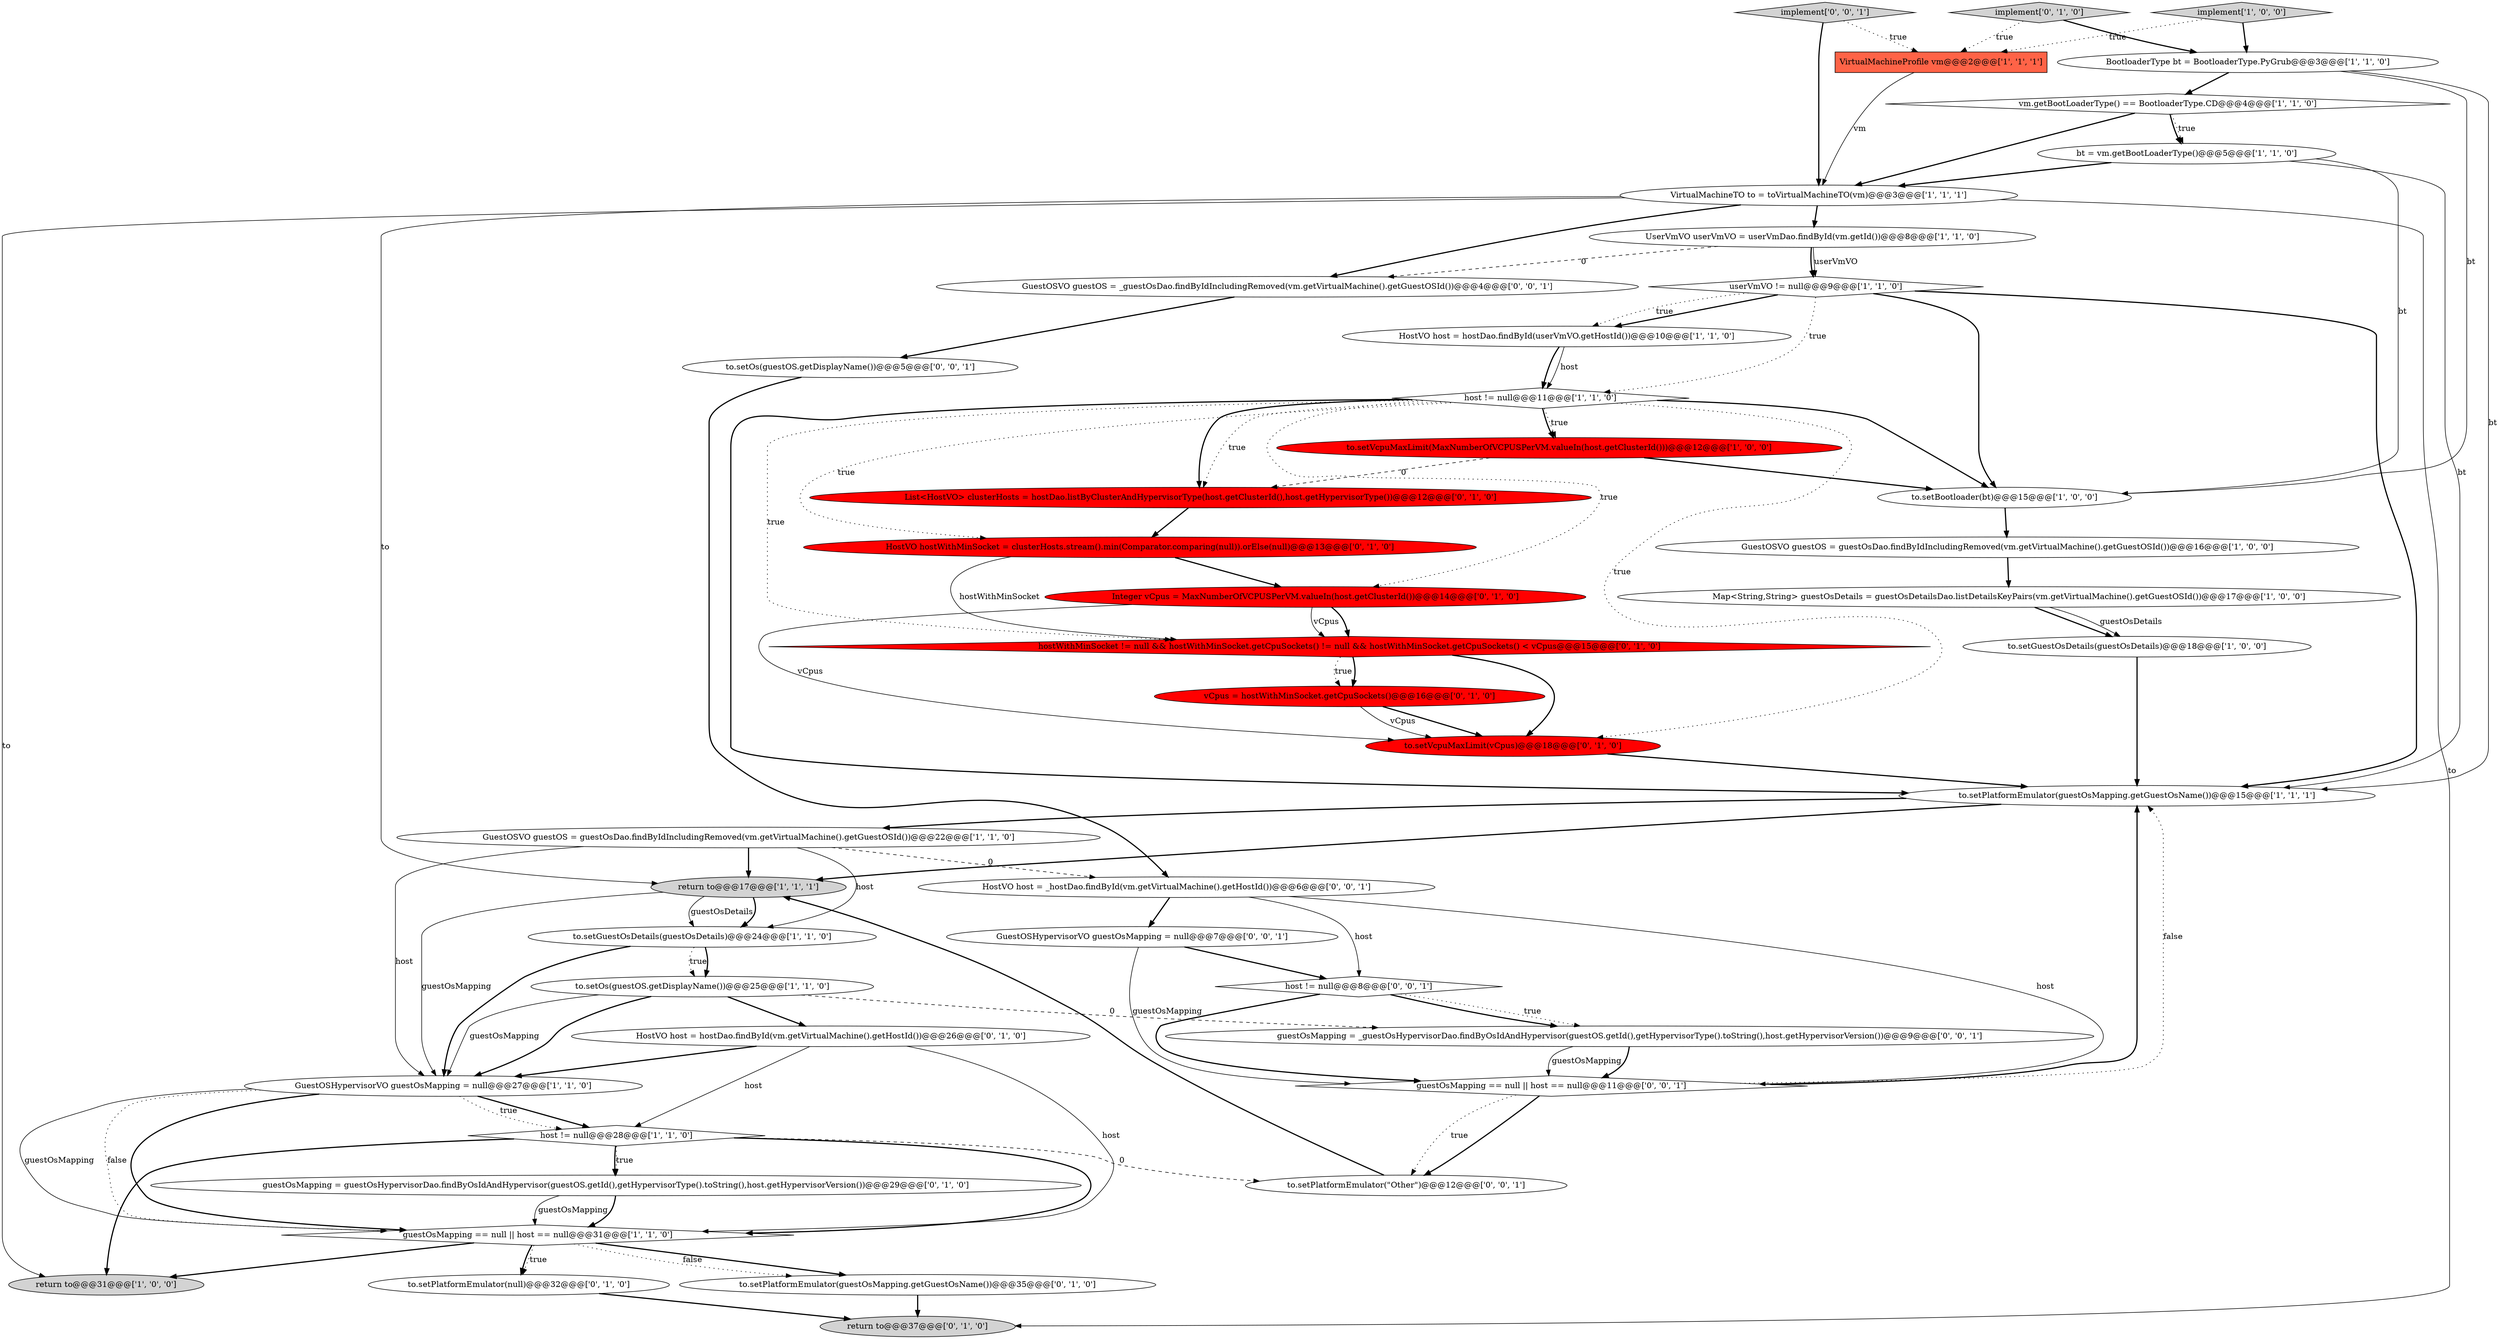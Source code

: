 digraph {
22 [style = filled, label = "to.setPlatformEmulator(guestOsMapping.getGuestOsName())@@@15@@@['1', '1', '1']", fillcolor = white, shape = ellipse image = "AAA0AAABBB1BBB"];
26 [style = filled, label = "guestOsMapping = guestOsHypervisorDao.findByOsIdAndHypervisor(guestOS.getId(),getHypervisorType().toString(),host.getHypervisorVersion())@@@29@@@['0', '1', '0']", fillcolor = white, shape = ellipse image = "AAA0AAABBB2BBB"];
15 [style = filled, label = "BootloaderType bt = BootloaderType.PyGrub@@@3@@@['1', '1', '0']", fillcolor = white, shape = ellipse image = "AAA0AAABBB1BBB"];
5 [style = filled, label = "guestOsMapping == null || host == null@@@31@@@['1', '1', '0']", fillcolor = white, shape = diamond image = "AAA0AAABBB1BBB"];
19 [style = filled, label = "to.setGuestOsDetails(guestOsDetails)@@@24@@@['1', '1', '0']", fillcolor = white, shape = ellipse image = "AAA0AAABBB1BBB"];
34 [style = filled, label = "to.setPlatformEmulator(guestOsMapping.getGuestOsName())@@@35@@@['0', '1', '0']", fillcolor = white, shape = ellipse image = "AAA0AAABBB2BBB"];
35 [style = filled, label = "return to@@@37@@@['0', '1', '0']", fillcolor = lightgray, shape = ellipse image = "AAA0AAABBB2BBB"];
12 [style = filled, label = "return to@@@17@@@['1', '1', '1']", fillcolor = lightgray, shape = ellipse image = "AAA0AAABBB1BBB"];
27 [style = filled, label = "hostWithMinSocket != null && hostWithMinSocket.getCpuSockets() != null && hostWithMinSocket.getCpuSockets() < vCpus@@@15@@@['0', '1', '0']", fillcolor = red, shape = diamond image = "AAA1AAABBB2BBB"];
32 [style = filled, label = "HostVO hostWithMinSocket = clusterHosts.stream().min(Comparator.comparing(null)).orElse(null)@@@13@@@['0', '1', '0']", fillcolor = red, shape = ellipse image = "AAA1AAABBB2BBB"];
8 [style = filled, label = "bt = vm.getBootLoaderType()@@@5@@@['1', '1', '0']", fillcolor = white, shape = ellipse image = "AAA0AAABBB1BBB"];
18 [style = filled, label = "GuestOSVO guestOS = guestOsDao.findByIdIncludingRemoved(vm.getVirtualMachine().getGuestOSId())@@@22@@@['1', '1', '0']", fillcolor = white, shape = ellipse image = "AAA0AAABBB1BBB"];
31 [style = filled, label = "HostVO host = hostDao.findById(vm.getVirtualMachine().getHostId())@@@26@@@['0', '1', '0']", fillcolor = white, shape = ellipse image = "AAA0AAABBB2BBB"];
25 [style = filled, label = "vCpus = hostWithMinSocket.getCpuSockets()@@@16@@@['0', '1', '0']", fillcolor = red, shape = ellipse image = "AAA1AAABBB2BBB"];
41 [style = filled, label = "guestOsMapping = _guestOsHypervisorDao.findByOsIdAndHypervisor(guestOS.getId(),getHypervisorType().toString(),host.getHypervisorVersion())@@@9@@@['0', '0', '1']", fillcolor = white, shape = ellipse image = "AAA0AAABBB3BBB"];
40 [style = filled, label = "GuestOSVO guestOS = _guestOsDao.findByIdIncludingRemoved(vm.getVirtualMachine().getGuestOSId())@@@4@@@['0', '0', '1']", fillcolor = white, shape = ellipse image = "AAA0AAABBB3BBB"];
7 [style = filled, label = "VirtualMachineTO to = toVirtualMachineTO(vm)@@@3@@@['1', '1', '1']", fillcolor = white, shape = ellipse image = "AAA0AAABBB1BBB"];
14 [style = filled, label = "to.setGuestOsDetails(guestOsDetails)@@@18@@@['1', '0', '0']", fillcolor = white, shape = ellipse image = "AAA0AAABBB1BBB"];
33 [style = filled, label = "to.setPlatformEmulator(null)@@@32@@@['0', '1', '0']", fillcolor = white, shape = ellipse image = "AAA0AAABBB2BBB"];
23 [style = filled, label = "host != null@@@11@@@['1', '1', '0']", fillcolor = white, shape = diamond image = "AAA0AAABBB1BBB"];
11 [style = filled, label = "GuestOSVO guestOS = guestOsDao.findByIdIncludingRemoved(vm.getVirtualMachine().getGuestOSId())@@@16@@@['1', '0', '0']", fillcolor = white, shape = ellipse image = "AAA0AAABBB1BBB"];
17 [style = filled, label = "Map<String,String> guestOsDetails = guestOsDetailsDao.listDetailsKeyPairs(vm.getVirtualMachine().getGuestOSId())@@@17@@@['1', '0', '0']", fillcolor = white, shape = ellipse image = "AAA0AAABBB1BBB"];
13 [style = filled, label = "return to@@@31@@@['1', '0', '0']", fillcolor = lightgray, shape = ellipse image = "AAA0AAABBB1BBB"];
28 [style = filled, label = "to.setVcpuMaxLimit(vCpus)@@@18@@@['0', '1', '0']", fillcolor = red, shape = ellipse image = "AAA1AAABBB2BBB"];
29 [style = filled, label = "List<HostVO> clusterHosts = hostDao.listByClusterAndHypervisorType(host.getClusterId(),host.getHypervisorType())@@@12@@@['0', '1', '0']", fillcolor = red, shape = ellipse image = "AAA1AAABBB2BBB"];
36 [style = filled, label = "host != null@@@8@@@['0', '0', '1']", fillcolor = white, shape = diamond image = "AAA0AAABBB3BBB"];
9 [style = filled, label = "implement['1', '0', '0']", fillcolor = lightgray, shape = diamond image = "AAA0AAABBB1BBB"];
16 [style = filled, label = "HostVO host = hostDao.findById(userVmVO.getHostId())@@@10@@@['1', '1', '0']", fillcolor = white, shape = ellipse image = "AAA0AAABBB1BBB"];
20 [style = filled, label = "VirtualMachineProfile vm@@@2@@@['1', '1', '1']", fillcolor = tomato, shape = box image = "AAA0AAABBB1BBB"];
21 [style = filled, label = "GuestOSHypervisorVO guestOsMapping = null@@@27@@@['1', '1', '0']", fillcolor = white, shape = ellipse image = "AAA0AAABBB1BBB"];
42 [style = filled, label = "HostVO host = _hostDao.findById(vm.getVirtualMachine().getHostId())@@@6@@@['0', '0', '1']", fillcolor = white, shape = ellipse image = "AAA0AAABBB3BBB"];
6 [style = filled, label = "vm.getBootLoaderType() == BootloaderType.CD@@@4@@@['1', '1', '0']", fillcolor = white, shape = diamond image = "AAA0AAABBB1BBB"];
1 [style = filled, label = "host != null@@@28@@@['1', '1', '0']", fillcolor = white, shape = diamond image = "AAA0AAABBB1BBB"];
4 [style = filled, label = "to.setVcpuMaxLimit(MaxNumberOfVCPUSPerVM.valueIn(host.getClusterId()))@@@12@@@['1', '0', '0']", fillcolor = red, shape = ellipse image = "AAA1AAABBB1BBB"];
3 [style = filled, label = "userVmVO != null@@@9@@@['1', '1', '0']", fillcolor = white, shape = diamond image = "AAA0AAABBB1BBB"];
38 [style = filled, label = "guestOsMapping == null || host == null@@@11@@@['0', '0', '1']", fillcolor = white, shape = diamond image = "AAA0AAABBB3BBB"];
43 [style = filled, label = "implement['0', '0', '1']", fillcolor = lightgray, shape = diamond image = "AAA0AAABBB3BBB"];
24 [style = filled, label = "implement['0', '1', '0']", fillcolor = lightgray, shape = diamond image = "AAA0AAABBB2BBB"];
2 [style = filled, label = "UserVmVO userVmVO = userVmDao.findById(vm.getId())@@@8@@@['1', '1', '0']", fillcolor = white, shape = ellipse image = "AAA0AAABBB1BBB"];
0 [style = filled, label = "to.setOs(guestOS.getDisplayName())@@@25@@@['1', '1', '0']", fillcolor = white, shape = ellipse image = "AAA0AAABBB1BBB"];
39 [style = filled, label = "to.setOs(guestOS.getDisplayName())@@@5@@@['0', '0', '1']", fillcolor = white, shape = ellipse image = "AAA0AAABBB3BBB"];
44 [style = filled, label = "to.setPlatformEmulator(\"Other\")@@@12@@@['0', '0', '1']", fillcolor = white, shape = ellipse image = "AAA0AAABBB3BBB"];
30 [style = filled, label = "Integer vCpus = MaxNumberOfVCPUSPerVM.valueIn(host.getClusterId())@@@14@@@['0', '1', '0']", fillcolor = red, shape = ellipse image = "AAA1AAABBB2BBB"];
10 [style = filled, label = "to.setBootloader(bt)@@@15@@@['1', '0', '0']", fillcolor = white, shape = ellipse image = "AAA0AAABBB1BBB"];
37 [style = filled, label = "GuestOSHypervisorVO guestOsMapping = null@@@7@@@['0', '0', '1']", fillcolor = white, shape = ellipse image = "AAA0AAABBB3BBB"];
2->3 [style = solid, label="userVmVO"];
1->5 [style = bold, label=""];
41->38 [style = solid, label="guestOsMapping"];
7->35 [style = solid, label="to"];
38->44 [style = bold, label=""];
12->21 [style = solid, label="guestOsMapping"];
27->28 [style = bold, label=""];
31->21 [style = bold, label=""];
38->22 [style = dotted, label="false"];
3->16 [style = bold, label=""];
1->44 [style = dashed, label="0"];
26->5 [style = solid, label="guestOsMapping"];
1->13 [style = bold, label=""];
5->34 [style = bold, label=""];
23->29 [style = bold, label=""];
23->4 [style = dotted, label="true"];
23->22 [style = bold, label=""];
21->5 [style = solid, label="guestOsMapping"];
17->14 [style = bold, label=""];
21->1 [style = bold, label=""];
23->29 [style = dotted, label="true"];
27->25 [style = bold, label=""];
10->11 [style = bold, label=""];
25->28 [style = bold, label=""];
37->36 [style = bold, label=""];
36->41 [style = bold, label=""];
27->25 [style = dotted, label="true"];
5->33 [style = bold, label=""];
7->13 [style = solid, label="to"];
42->38 [style = solid, label="host"];
7->12 [style = solid, label="to"];
30->27 [style = bold, label=""];
8->10 [style = solid, label="bt"];
14->22 [style = bold, label=""];
18->12 [style = bold, label=""];
15->22 [style = solid, label="bt"];
0->21 [style = bold, label=""];
5->33 [style = dotted, label="true"];
44->12 [style = bold, label=""];
18->42 [style = dashed, label="0"];
3->10 [style = bold, label=""];
22->18 [style = bold, label=""];
1->26 [style = dotted, label="true"];
0->41 [style = dashed, label="0"];
7->2 [style = bold, label=""];
19->0 [style = dotted, label="true"];
29->32 [style = bold, label=""];
30->28 [style = solid, label="vCpus"];
0->21 [style = solid, label="guestOsMapping"];
23->27 [style = dotted, label="true"];
23->10 [style = bold, label=""];
5->34 [style = dotted, label="false"];
11->17 [style = bold, label=""];
41->38 [style = bold, label=""];
37->38 [style = solid, label="guestOsMapping"];
34->35 [style = bold, label=""];
6->7 [style = bold, label=""];
39->42 [style = bold, label=""];
0->31 [style = bold, label=""];
3->23 [style = dotted, label="true"];
4->10 [style = bold, label=""];
42->37 [style = bold, label=""];
30->27 [style = solid, label="vCpus"];
12->19 [style = solid, label="guestOsDetails"];
23->28 [style = dotted, label="true"];
2->3 [style = bold, label=""];
32->27 [style = solid, label="hostWithMinSocket"];
42->36 [style = solid, label="host"];
38->44 [style = dotted, label="true"];
21->5 [style = dotted, label="false"];
16->23 [style = bold, label=""];
32->30 [style = bold, label=""];
19->0 [style = bold, label=""];
43->7 [style = bold, label=""];
23->32 [style = dotted, label="true"];
21->5 [style = bold, label=""];
40->39 [style = bold, label=""];
20->7 [style = solid, label="vm"];
6->8 [style = dotted, label="true"];
31->5 [style = solid, label="host"];
5->13 [style = bold, label=""];
24->20 [style = dotted, label="true"];
9->20 [style = dotted, label="true"];
17->14 [style = solid, label="guestOsDetails"];
7->40 [style = bold, label=""];
15->10 [style = solid, label="bt"];
28->22 [style = bold, label=""];
24->15 [style = bold, label=""];
18->19 [style = solid, label="host"];
19->21 [style = bold, label=""];
36->41 [style = dotted, label="true"];
33->35 [style = bold, label=""];
21->1 [style = dotted, label="true"];
31->1 [style = solid, label="host"];
26->5 [style = bold, label=""];
23->4 [style = bold, label=""];
18->21 [style = solid, label="host"];
8->22 [style = solid, label="bt"];
23->30 [style = dotted, label="true"];
15->6 [style = bold, label=""];
1->26 [style = bold, label=""];
3->22 [style = bold, label=""];
8->7 [style = bold, label=""];
25->28 [style = solid, label="vCpus"];
9->15 [style = bold, label=""];
22->12 [style = bold, label=""];
6->8 [style = bold, label=""];
43->20 [style = dotted, label="true"];
36->38 [style = bold, label=""];
2->40 [style = dashed, label="0"];
4->29 [style = dashed, label="0"];
12->19 [style = bold, label=""];
38->22 [style = bold, label=""];
16->23 [style = solid, label="host"];
3->16 [style = dotted, label="true"];
}
